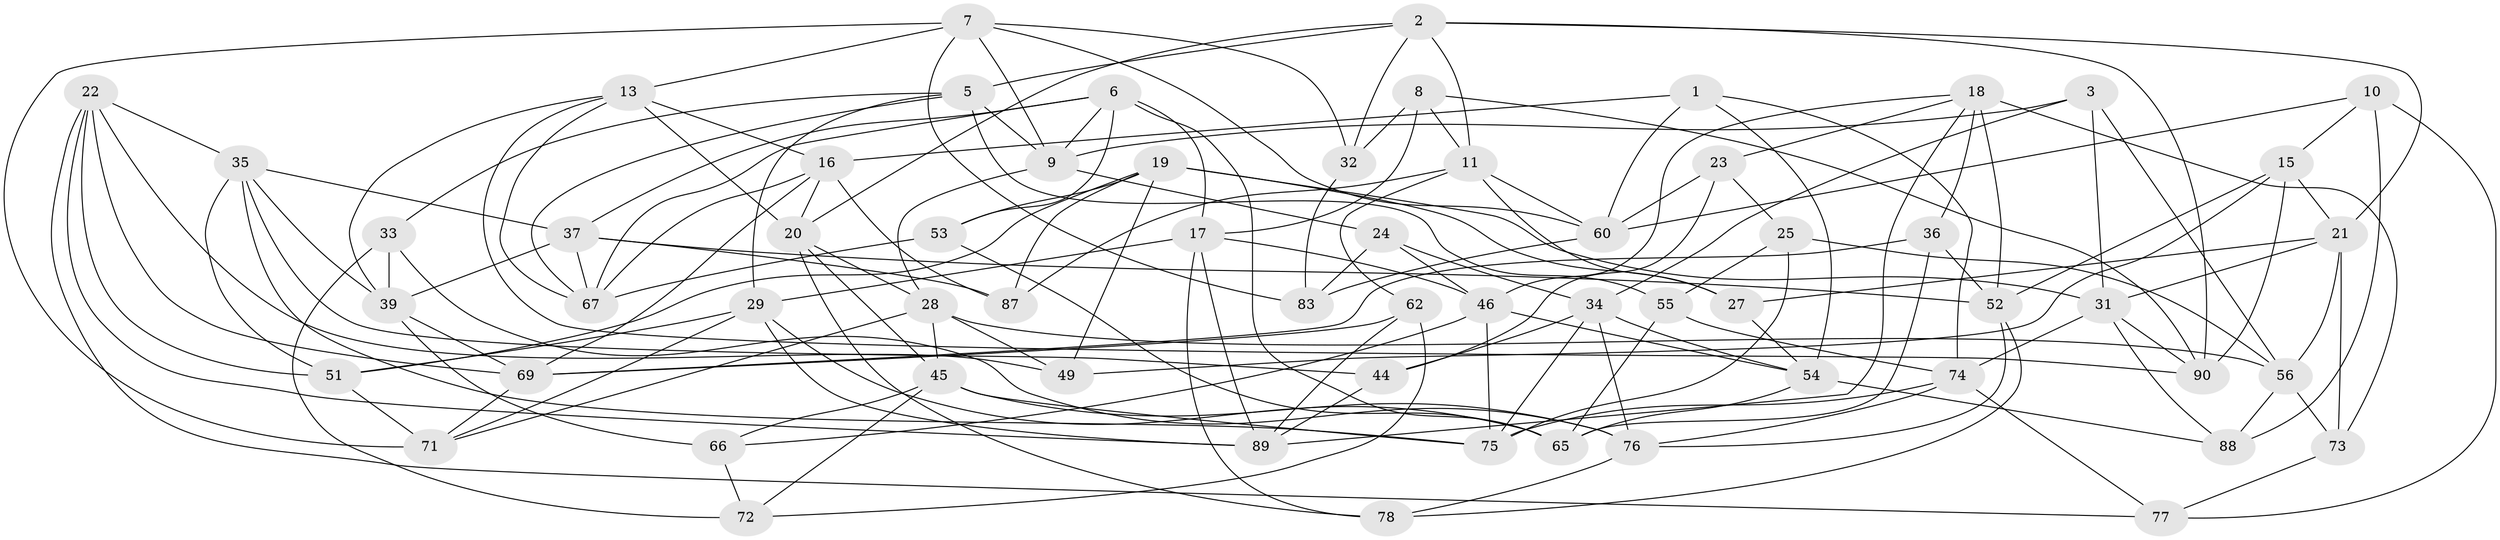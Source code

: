 // original degree distribution, {4: 1.0}
// Generated by graph-tools (version 1.1) at 2025/11/02/21/25 10:11:17]
// undirected, 62 vertices, 160 edges
graph export_dot {
graph [start="1"]
  node [color=gray90,style=filled];
  1;
  2 [super="+4"];
  3;
  5 [super="+48"];
  6 [super="+26"];
  7 [super="+14"];
  8;
  9 [super="+12"];
  10;
  11 [super="+30"];
  13 [super="+81"];
  15 [super="+42"];
  16 [super="+43"];
  17 [super="+58"];
  18 [super="+63"];
  19 [super="+47"];
  20 [super="+70"];
  21 [super="+64"];
  22 [super="+84"];
  23;
  24;
  25;
  27;
  28 [super="+38"];
  29 [super="+97"];
  31 [super="+50"];
  32;
  33;
  34 [super="+41"];
  35 [super="+61"];
  36;
  37 [super="+57"];
  39 [super="+40"];
  44;
  45 [super="+86"];
  46 [super="+96"];
  49;
  51 [super="+94"];
  52 [super="+82"];
  53;
  54 [super="+92"];
  55;
  56 [super="+59"];
  60 [super="+79"];
  62;
  65 [super="+98"];
  66;
  67 [super="+68"];
  69 [super="+80"];
  71 [super="+100"];
  72;
  73;
  74 [super="+85"];
  75 [super="+95"];
  76 [super="+93"];
  77;
  78;
  83;
  87;
  88;
  89 [super="+99"];
  90 [super="+91"];
  1 -- 74;
  1 -- 60;
  1 -- 54;
  1 -- 16;
  2 -- 32;
  2 -- 21;
  2 -- 20;
  2 -- 90;
  2 -- 5;
  2 -- 11;
  3 -- 34;
  3 -- 31;
  3 -- 56;
  3 -- 9;
  5 -- 67;
  5 -- 29;
  5 -- 9;
  5 -- 33;
  5 -- 55;
  6 -- 67;
  6 -- 9;
  6 -- 65;
  6 -- 53;
  6 -- 17;
  6 -- 37;
  7 -- 9;
  7 -- 60;
  7 -- 83;
  7 -- 32;
  7 -- 13;
  7 -- 71;
  8 -- 32;
  8 -- 90;
  8 -- 11;
  8 -- 17;
  9 -- 24;
  9 -- 28;
  10 -- 77;
  10 -- 88;
  10 -- 60;
  10 -- 15;
  11 -- 27;
  11 -- 62;
  11 -- 87;
  11 -- 60;
  13 -- 16;
  13 -- 90;
  13 -- 67;
  13 -- 39;
  13 -- 20;
  15 -- 21;
  15 -- 49;
  15 -- 90 [weight=2];
  15 -- 52;
  16 -- 20;
  16 -- 69;
  16 -- 87;
  16 -- 67;
  17 -- 29;
  17 -- 89;
  17 -- 46;
  17 -- 78;
  18 -- 23;
  18 -- 52;
  18 -- 73;
  18 -- 36;
  18 -- 46;
  18 -- 89;
  19 -- 53;
  19 -- 87;
  19 -- 27;
  19 -- 49;
  19 -- 51;
  19 -- 31;
  20 -- 28;
  20 -- 45;
  20 -- 78;
  21 -- 27;
  21 -- 56;
  21 -- 73;
  21 -- 31;
  22 -- 49;
  22 -- 77;
  22 -- 35;
  22 -- 51;
  22 -- 69;
  22 -- 89;
  23 -- 44;
  23 -- 60;
  23 -- 25;
  24 -- 34;
  24 -- 46;
  24 -- 83;
  25 -- 55;
  25 -- 56;
  25 -- 75;
  27 -- 54;
  28 -- 49;
  28 -- 71;
  28 -- 45;
  28 -- 56;
  29 -- 89;
  29 -- 71;
  29 -- 51;
  29 -- 65;
  31 -- 74;
  31 -- 88;
  31 -- 90;
  32 -- 83;
  33 -- 76;
  33 -- 72;
  33 -- 39;
  34 -- 44;
  34 -- 75;
  34 -- 76;
  34 -- 54;
  35 -- 37;
  35 -- 51;
  35 -- 44;
  35 -- 39;
  35 -- 75;
  36 -- 65;
  36 -- 69;
  36 -- 52;
  37 -- 87;
  37 -- 67;
  37 -- 52;
  37 -- 39;
  39 -- 66;
  39 -- 69;
  44 -- 89;
  45 -- 72;
  45 -- 66;
  45 -- 76;
  45 -- 75;
  46 -- 66;
  46 -- 75;
  46 -- 54;
  51 -- 71 [weight=2];
  52 -- 76;
  52 -- 78;
  53 -- 67;
  53 -- 65;
  54 -- 88;
  54 -- 65;
  55 -- 74;
  55 -- 65;
  56 -- 88;
  56 -- 73;
  60 -- 83;
  62 -- 72;
  62 -- 69;
  62 -- 89;
  66 -- 72;
  69 -- 71;
  73 -- 77;
  74 -- 76;
  74 -- 77;
  74 -- 75;
  76 -- 78;
}
